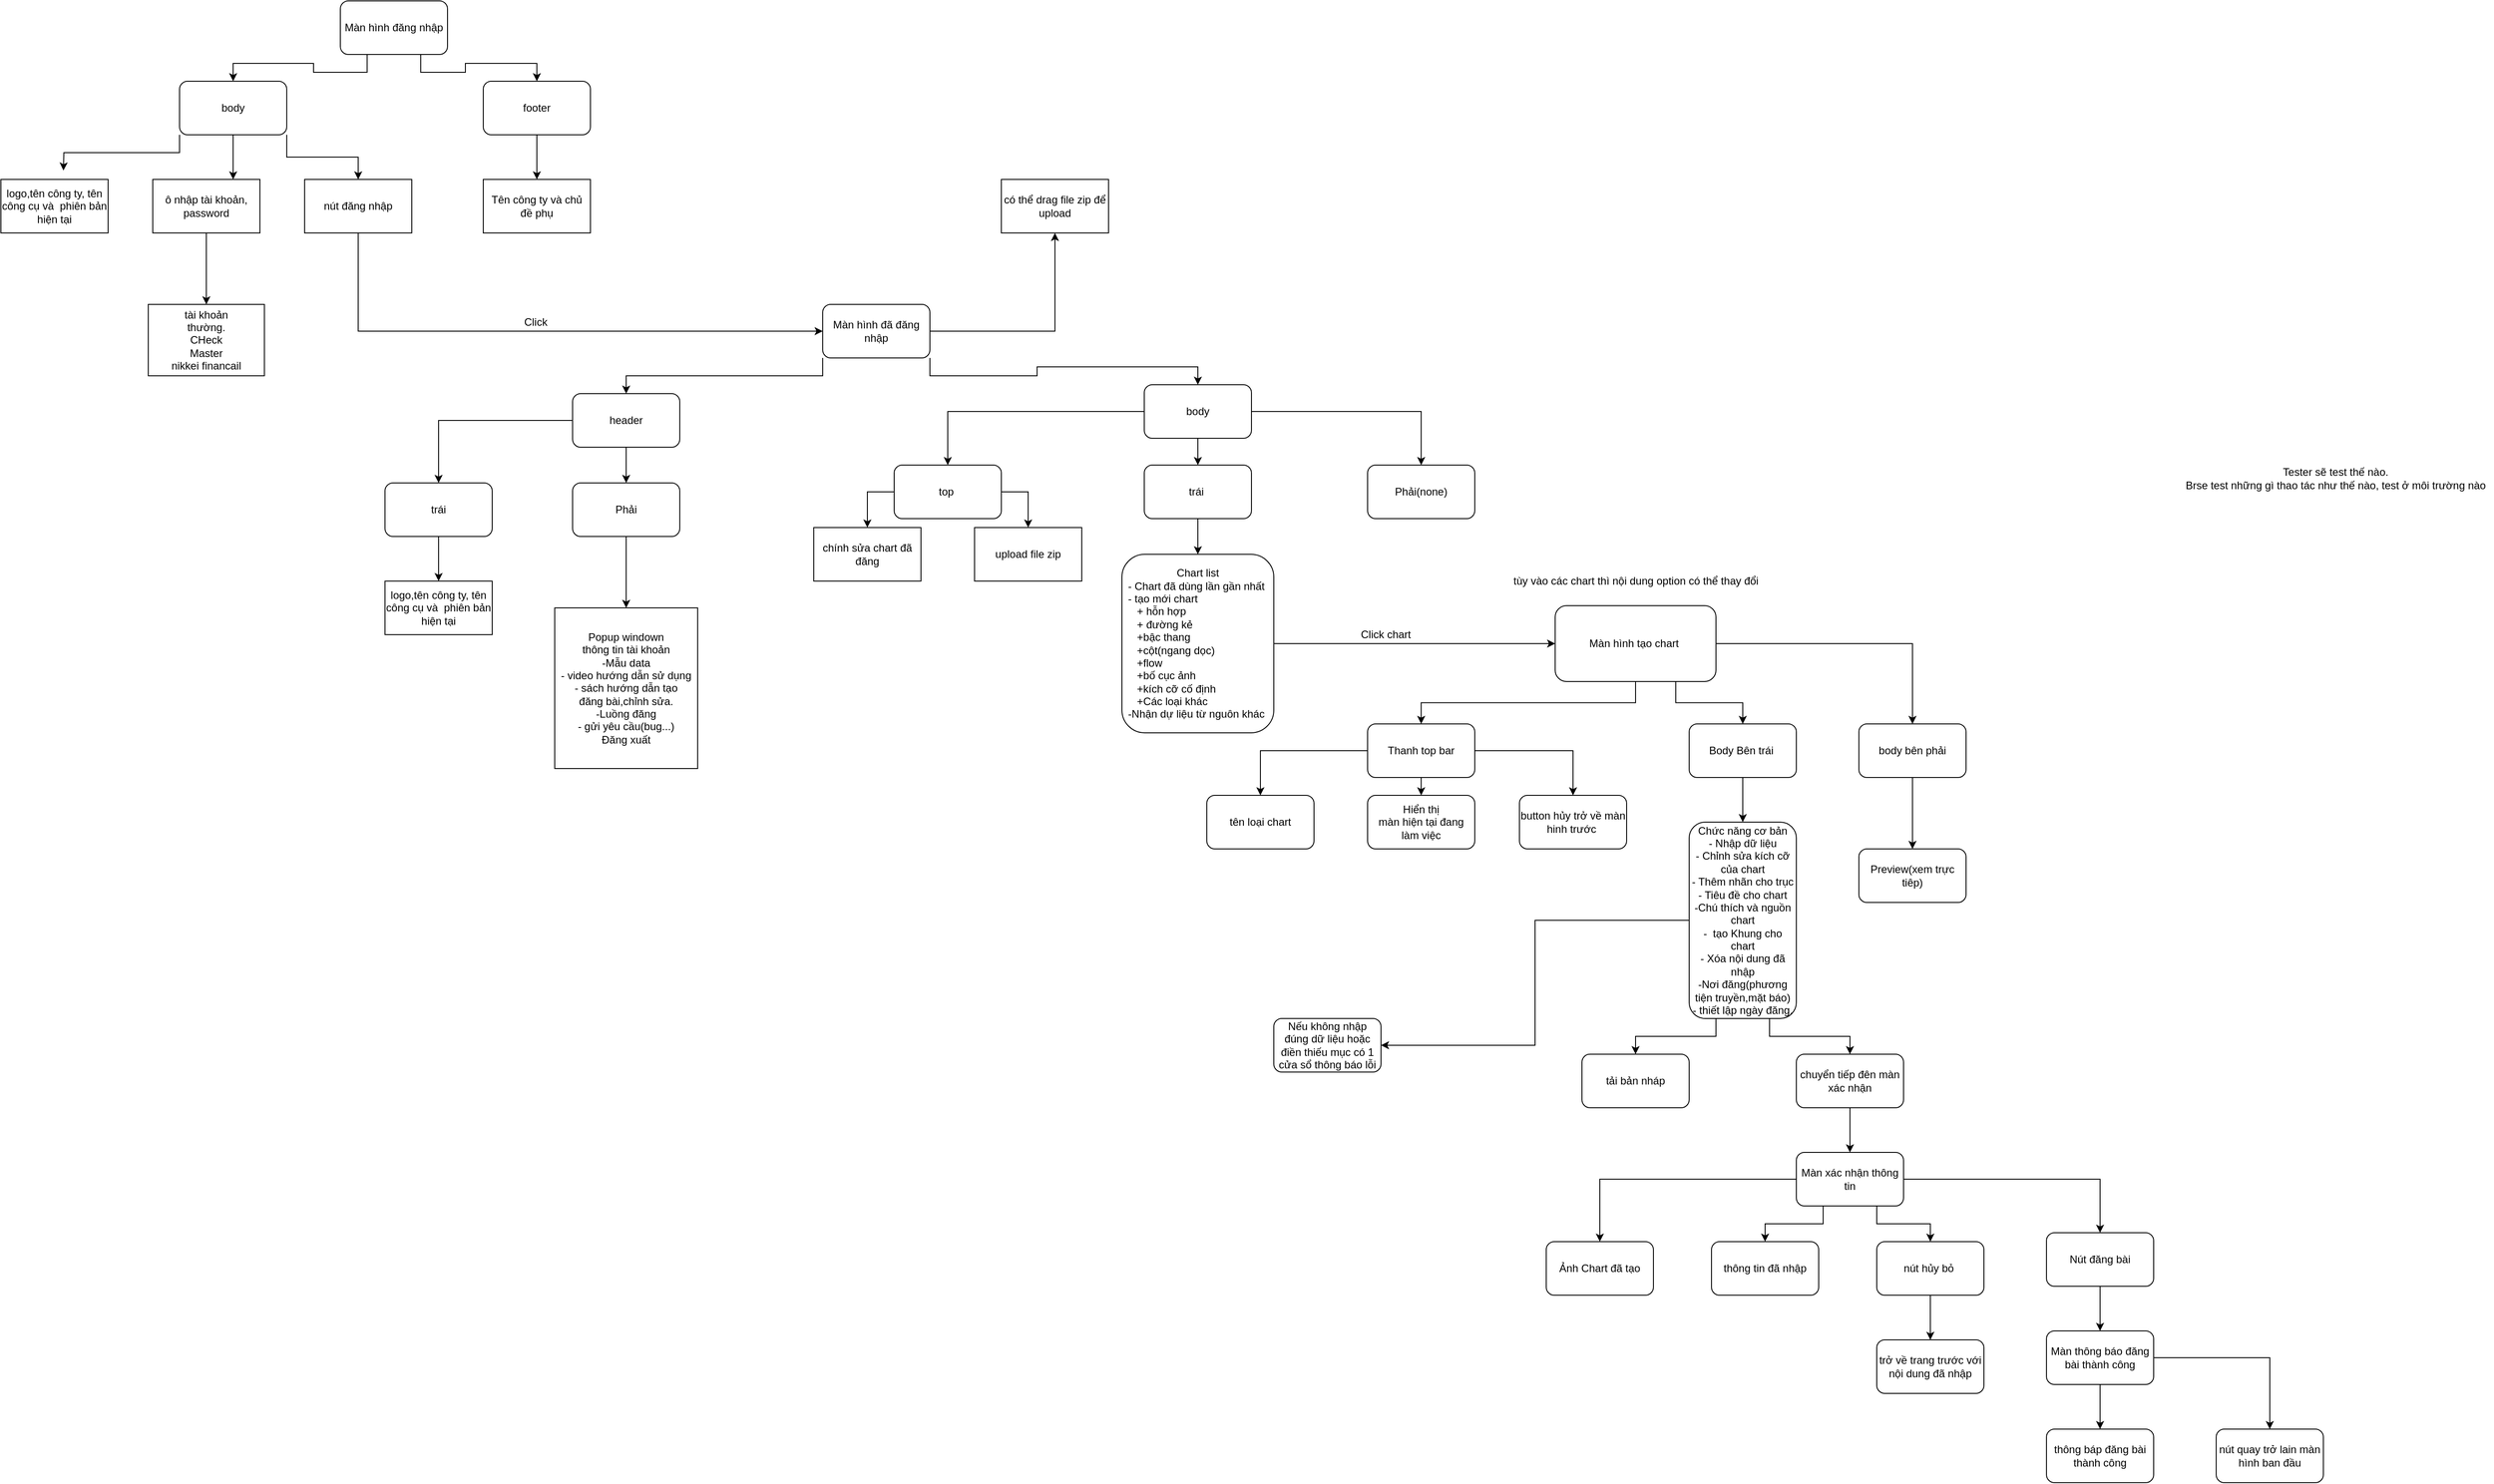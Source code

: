 <mxfile version="16.1.0" type="github">
  <diagram id="wEWe6ASCu-mpz_Zo6Pt4" name="Trang-1">
    <mxGraphModel dx="2620" dy="876" grid="1" gridSize="10" guides="1" tooltips="1" connect="1" arrows="1" fold="1" page="1" pageScale="1" pageWidth="1654" pageHeight="2336" math="0" shadow="0">
      <root>
        <mxCell id="0" />
        <mxCell id="1" parent="0" />
        <mxCell id="6SglusQk5Thcz1CNx7Nq-13" style="edgeStyle=orthogonalEdgeStyle;rounded=0;orthogonalLoop=1;jettySize=auto;html=1;exitX=0.25;exitY=1;exitDx=0;exitDy=0;entryX=0.5;entryY=0;entryDx=0;entryDy=0;" edge="1" parent="1" source="6SglusQk5Thcz1CNx7Nq-1" target="6SglusQk5Thcz1CNx7Nq-6">
          <mxGeometry relative="1" as="geometry" />
        </mxCell>
        <mxCell id="6SglusQk5Thcz1CNx7Nq-14" style="edgeStyle=orthogonalEdgeStyle;rounded=0;orthogonalLoop=1;jettySize=auto;html=1;exitX=0.75;exitY=1;exitDx=0;exitDy=0;entryX=0.5;entryY=0;entryDx=0;entryDy=0;" edge="1" parent="1" source="6SglusQk5Thcz1CNx7Nq-1" target="6SglusQk5Thcz1CNx7Nq-7">
          <mxGeometry relative="1" as="geometry" />
        </mxCell>
        <mxCell id="6SglusQk5Thcz1CNx7Nq-1" value="Màn hình đăng nhập" style="rounded=1;whiteSpace=wrap;html=1;" vertex="1" parent="1">
          <mxGeometry x="-1210" y="90" width="120" height="60" as="geometry" />
        </mxCell>
        <mxCell id="6SglusQk5Thcz1CNx7Nq-24" style="edgeStyle=orthogonalEdgeStyle;rounded=0;orthogonalLoop=1;jettySize=auto;html=1;exitX=0;exitY=1;exitDx=0;exitDy=0;entryX=0.5;entryY=0;entryDx=0;entryDy=0;" edge="1" parent="1" source="6SglusQk5Thcz1CNx7Nq-2" target="6SglusQk5Thcz1CNx7Nq-22">
          <mxGeometry relative="1" as="geometry" />
        </mxCell>
        <mxCell id="6SglusQk5Thcz1CNx7Nq-25" style="edgeStyle=orthogonalEdgeStyle;rounded=0;orthogonalLoop=1;jettySize=auto;html=1;exitX=1;exitY=1;exitDx=0;exitDy=0;entryX=0.5;entryY=0;entryDx=0;entryDy=0;" edge="1" parent="1" source="6SglusQk5Thcz1CNx7Nq-2" target="6SglusQk5Thcz1CNx7Nq-23">
          <mxGeometry relative="1" as="geometry" />
        </mxCell>
        <mxCell id="6SglusQk5Thcz1CNx7Nq-60" value="" style="edgeStyle=orthogonalEdgeStyle;rounded=0;orthogonalLoop=1;jettySize=auto;html=1;entryX=0.5;entryY=1;entryDx=0;entryDy=0;" edge="1" parent="1" source="6SglusQk5Thcz1CNx7Nq-2" target="6SglusQk5Thcz1CNx7Nq-61">
          <mxGeometry relative="1" as="geometry">
            <mxPoint x="-420.0" y="460" as="targetPoint" />
          </mxGeometry>
        </mxCell>
        <mxCell id="6SglusQk5Thcz1CNx7Nq-2" value="Màn hình đã đăng nhập" style="rounded=1;whiteSpace=wrap;html=1;" vertex="1" parent="1">
          <mxGeometry x="-670" y="430" width="120" height="60" as="geometry" />
        </mxCell>
        <mxCell id="6SglusQk5Thcz1CNx7Nq-34" value="" style="edgeStyle=orthogonalEdgeStyle;rounded=0;orthogonalLoop=1;jettySize=auto;html=1;" edge="1" parent="1" source="6SglusQk5Thcz1CNx7Nq-4" target="6SglusQk5Thcz1CNx7Nq-33">
          <mxGeometry relative="1" as="geometry" />
        </mxCell>
        <mxCell id="6SglusQk5Thcz1CNx7Nq-4" value="ô nhập tài khoản, password" style="whiteSpace=wrap;html=1;" vertex="1" parent="1">
          <mxGeometry x="-1420" y="290" width="120" height="60" as="geometry" />
        </mxCell>
        <mxCell id="6SglusQk5Thcz1CNx7Nq-5" value="logo,tên công ty, tên công cụ và&amp;nbsp; phiên bản hiện tại" style="whiteSpace=wrap;html=1;" vertex="1" parent="1">
          <mxGeometry x="-1590" y="290" width="120" height="60" as="geometry" />
        </mxCell>
        <mxCell id="6SglusQk5Thcz1CNx7Nq-18" style="edgeStyle=orthogonalEdgeStyle;rounded=0;orthogonalLoop=1;jettySize=auto;html=1;exitX=0;exitY=1;exitDx=0;exitDy=0;" edge="1" parent="1" source="6SglusQk5Thcz1CNx7Nq-6">
          <mxGeometry relative="1" as="geometry">
            <mxPoint x="-1520.0" y="280" as="targetPoint" />
          </mxGeometry>
        </mxCell>
        <mxCell id="6SglusQk5Thcz1CNx7Nq-19" style="edgeStyle=orthogonalEdgeStyle;rounded=0;orthogonalLoop=1;jettySize=auto;html=1;exitX=0.5;exitY=1;exitDx=0;exitDy=0;entryX=0.75;entryY=0;entryDx=0;entryDy=0;" edge="1" parent="1" source="6SglusQk5Thcz1CNx7Nq-6" target="6SglusQk5Thcz1CNx7Nq-4">
          <mxGeometry relative="1" as="geometry" />
        </mxCell>
        <mxCell id="6SglusQk5Thcz1CNx7Nq-20" style="edgeStyle=orthogonalEdgeStyle;rounded=0;orthogonalLoop=1;jettySize=auto;html=1;exitX=1;exitY=1;exitDx=0;exitDy=0;entryX=0.5;entryY=0;entryDx=0;entryDy=0;" edge="1" parent="1" source="6SglusQk5Thcz1CNx7Nq-6" target="6SglusQk5Thcz1CNx7Nq-9">
          <mxGeometry relative="1" as="geometry" />
        </mxCell>
        <mxCell id="6SglusQk5Thcz1CNx7Nq-6" value="body" style="rounded=1;whiteSpace=wrap;html=1;" vertex="1" parent="1">
          <mxGeometry x="-1390" y="180" width="120" height="60" as="geometry" />
        </mxCell>
        <mxCell id="6SglusQk5Thcz1CNx7Nq-15" style="edgeStyle=orthogonalEdgeStyle;rounded=0;orthogonalLoop=1;jettySize=auto;html=1;exitX=0.5;exitY=1;exitDx=0;exitDy=0;entryX=0.5;entryY=0;entryDx=0;entryDy=0;" edge="1" parent="1" source="6SglusQk5Thcz1CNx7Nq-7" target="6SglusQk5Thcz1CNx7Nq-10">
          <mxGeometry relative="1" as="geometry" />
        </mxCell>
        <mxCell id="6SglusQk5Thcz1CNx7Nq-7" value="footer" style="rounded=1;whiteSpace=wrap;html=1;" vertex="1" parent="1">
          <mxGeometry x="-1050" y="180" width="120" height="60" as="geometry" />
        </mxCell>
        <mxCell id="6SglusQk5Thcz1CNx7Nq-46" style="edgeStyle=orthogonalEdgeStyle;rounded=0;orthogonalLoop=1;jettySize=auto;html=1;exitX=0.5;exitY=1;exitDx=0;exitDy=0;entryX=0;entryY=0.5;entryDx=0;entryDy=0;" edge="1" parent="1" source="6SglusQk5Thcz1CNx7Nq-9" target="6SglusQk5Thcz1CNx7Nq-2">
          <mxGeometry relative="1" as="geometry" />
        </mxCell>
        <mxCell id="6SglusQk5Thcz1CNx7Nq-9" value="nút đăng nhập" style="whiteSpace=wrap;html=1;" vertex="1" parent="1">
          <mxGeometry x="-1250" y="290" width="120" height="60" as="geometry" />
        </mxCell>
        <mxCell id="6SglusQk5Thcz1CNx7Nq-10" value="Tên công ty và chủ đề phụ" style="whiteSpace=wrap;html=1;" vertex="1" parent="1">
          <mxGeometry x="-1050" y="290" width="120" height="60" as="geometry" />
        </mxCell>
        <mxCell id="6SglusQk5Thcz1CNx7Nq-35" style="edgeStyle=orthogonalEdgeStyle;rounded=0;orthogonalLoop=1;jettySize=auto;html=1;exitX=0;exitY=0.5;exitDx=0;exitDy=0;entryX=0.5;entryY=0;entryDx=0;entryDy=0;" edge="1" parent="1" source="6SglusQk5Thcz1CNx7Nq-22" target="6SglusQk5Thcz1CNx7Nq-29">
          <mxGeometry relative="1" as="geometry" />
        </mxCell>
        <mxCell id="6SglusQk5Thcz1CNx7Nq-36" style="edgeStyle=orthogonalEdgeStyle;rounded=0;orthogonalLoop=1;jettySize=auto;html=1;exitX=0.5;exitY=1;exitDx=0;exitDy=0;entryX=0.5;entryY=0;entryDx=0;entryDy=0;" edge="1" parent="1" source="6SglusQk5Thcz1CNx7Nq-22" target="6SglusQk5Thcz1CNx7Nq-30">
          <mxGeometry relative="1" as="geometry" />
        </mxCell>
        <mxCell id="6SglusQk5Thcz1CNx7Nq-22" value="header" style="rounded=1;whiteSpace=wrap;html=1;" vertex="1" parent="1">
          <mxGeometry x="-950" y="530" width="120" height="60" as="geometry" />
        </mxCell>
        <mxCell id="6SglusQk5Thcz1CNx7Nq-49" value="" style="edgeStyle=orthogonalEdgeStyle;rounded=0;orthogonalLoop=1;jettySize=auto;html=1;" edge="1" parent="1" source="6SglusQk5Thcz1CNx7Nq-23" target="6SglusQk5Thcz1CNx7Nq-48">
          <mxGeometry relative="1" as="geometry" />
        </mxCell>
        <mxCell id="6SglusQk5Thcz1CNx7Nq-53" style="edgeStyle=orthogonalEdgeStyle;rounded=0;orthogonalLoop=1;jettySize=auto;html=1;exitX=0.5;exitY=1;exitDx=0;exitDy=0;entryX=0.5;entryY=0;entryDx=0;entryDy=0;" edge="1" parent="1" source="6SglusQk5Thcz1CNx7Nq-23" target="6SglusQk5Thcz1CNx7Nq-47">
          <mxGeometry relative="1" as="geometry" />
        </mxCell>
        <mxCell id="6SglusQk5Thcz1CNx7Nq-54" style="edgeStyle=orthogonalEdgeStyle;rounded=0;orthogonalLoop=1;jettySize=auto;html=1;exitX=0;exitY=0.5;exitDx=0;exitDy=0;entryX=0.5;entryY=0;entryDx=0;entryDy=0;" edge="1" parent="1" source="6SglusQk5Thcz1CNx7Nq-23" target="6SglusQk5Thcz1CNx7Nq-31">
          <mxGeometry relative="1" as="geometry" />
        </mxCell>
        <mxCell id="6SglusQk5Thcz1CNx7Nq-23" value="body" style="rounded=1;whiteSpace=wrap;html=1;" vertex="1" parent="1">
          <mxGeometry x="-310" y="520" width="120" height="60" as="geometry" />
        </mxCell>
        <mxCell id="6SglusQk5Thcz1CNx7Nq-28" value="logo,tên công ty, tên công cụ và&amp;nbsp; phiên bản hiện tại" style="whiteSpace=wrap;html=1;" vertex="1" parent="1">
          <mxGeometry x="-1160" y="740" width="120" height="60" as="geometry" />
        </mxCell>
        <mxCell id="6SglusQk5Thcz1CNx7Nq-38" style="edgeStyle=orthogonalEdgeStyle;rounded=0;orthogonalLoop=1;jettySize=auto;html=1;exitX=0.5;exitY=1;exitDx=0;exitDy=0;entryX=0.5;entryY=0;entryDx=0;entryDy=0;" edge="1" parent="1" source="6SglusQk5Thcz1CNx7Nq-29" target="6SglusQk5Thcz1CNx7Nq-28">
          <mxGeometry relative="1" as="geometry" />
        </mxCell>
        <mxCell id="6SglusQk5Thcz1CNx7Nq-29" value="trái" style="rounded=1;whiteSpace=wrap;html=1;" vertex="1" parent="1">
          <mxGeometry x="-1160" y="630" width="120" height="60" as="geometry" />
        </mxCell>
        <mxCell id="6SglusQk5Thcz1CNx7Nq-39" style="edgeStyle=orthogonalEdgeStyle;rounded=0;orthogonalLoop=1;jettySize=auto;html=1;exitX=0.5;exitY=1;exitDx=0;exitDy=0;" edge="1" parent="1" source="6SglusQk5Thcz1CNx7Nq-30" target="6SglusQk5Thcz1CNx7Nq-32">
          <mxGeometry relative="1" as="geometry" />
        </mxCell>
        <mxCell id="6SglusQk5Thcz1CNx7Nq-30" value="Phải" style="rounded=1;whiteSpace=wrap;html=1;" vertex="1" parent="1">
          <mxGeometry x="-950" y="630" width="120" height="60" as="geometry" />
        </mxCell>
        <mxCell id="6SglusQk5Thcz1CNx7Nq-56" style="edgeStyle=orthogonalEdgeStyle;rounded=0;orthogonalLoop=1;jettySize=auto;html=1;exitX=0;exitY=0.5;exitDx=0;exitDy=0;entryX=0.5;entryY=0;entryDx=0;entryDy=0;" edge="1" parent="1" source="6SglusQk5Thcz1CNx7Nq-31" target="6SglusQk5Thcz1CNx7Nq-40">
          <mxGeometry relative="1" as="geometry" />
        </mxCell>
        <mxCell id="6SglusQk5Thcz1CNx7Nq-57" style="edgeStyle=orthogonalEdgeStyle;rounded=0;orthogonalLoop=1;jettySize=auto;html=1;exitX=1;exitY=0.5;exitDx=0;exitDy=0;entryX=0.5;entryY=0;entryDx=0;entryDy=0;" edge="1" parent="1" source="6SglusQk5Thcz1CNx7Nq-31" target="6SglusQk5Thcz1CNx7Nq-41">
          <mxGeometry relative="1" as="geometry" />
        </mxCell>
        <mxCell id="6SglusQk5Thcz1CNx7Nq-31" value="top&amp;nbsp;" style="rounded=1;whiteSpace=wrap;html=1;" vertex="1" parent="1">
          <mxGeometry x="-590" y="610" width="120" height="60" as="geometry" />
        </mxCell>
        <mxCell id="6SglusQk5Thcz1CNx7Nq-32" value="Popup windown&lt;br&gt;thông tin tài khoản&lt;br&gt;-Mẫu data&lt;br&gt;- video hướng dẫn sử dụng&lt;br&gt;- sách hướng dẫn tạo&lt;br&gt;đăng bài,chỉnh sửa.&lt;br&gt;-Luồng đăng&lt;br&gt;- gửi yêu cầu(bug...)&lt;br&gt;Đăng xuất" style="whiteSpace=wrap;html=1;" vertex="1" parent="1">
          <mxGeometry x="-970" y="770" width="160" height="180" as="geometry" />
        </mxCell>
        <mxCell id="6SglusQk5Thcz1CNx7Nq-33" value="tài khoản&lt;br&gt;thường.&lt;br&gt;CHeck&lt;br&gt;Master&lt;br&gt;nikkei financail&lt;br&gt;" style="whiteSpace=wrap;html=1;" vertex="1" parent="1">
          <mxGeometry x="-1425" y="430" width="130" height="80" as="geometry" />
        </mxCell>
        <mxCell id="6SglusQk5Thcz1CNx7Nq-40" value="chính sửa chart đã đăng" style="whiteSpace=wrap;html=1;" vertex="1" parent="1">
          <mxGeometry x="-680" y="680" width="120" height="60" as="geometry" />
        </mxCell>
        <mxCell id="6SglusQk5Thcz1CNx7Nq-41" value="upload file zip" style="whiteSpace=wrap;html=1;" vertex="1" parent="1">
          <mxGeometry x="-500" y="680" width="120" height="60" as="geometry" />
        </mxCell>
        <mxCell id="6SglusQk5Thcz1CNx7Nq-66" style="edgeStyle=orthogonalEdgeStyle;rounded=0;orthogonalLoop=1;jettySize=auto;html=1;exitX=0.5;exitY=1;exitDx=0;exitDy=0;" edge="1" parent="1" source="6SglusQk5Thcz1CNx7Nq-47">
          <mxGeometry relative="1" as="geometry">
            <mxPoint x="-250" y="710" as="targetPoint" />
          </mxGeometry>
        </mxCell>
        <mxCell id="6SglusQk5Thcz1CNx7Nq-47" value="trái&amp;nbsp;" style="rounded=1;whiteSpace=wrap;html=1;" vertex="1" parent="1">
          <mxGeometry x="-310" y="610" width="120" height="60" as="geometry" />
        </mxCell>
        <mxCell id="6SglusQk5Thcz1CNx7Nq-48" value="Phải(none)" style="whiteSpace=wrap;html=1;rounded=1;" vertex="1" parent="1">
          <mxGeometry x="-60" y="610" width="120" height="60" as="geometry" />
        </mxCell>
        <mxCell id="6SglusQk5Thcz1CNx7Nq-72" value="" style="edgeStyle=orthogonalEdgeStyle;rounded=0;orthogonalLoop=1;jettySize=auto;html=1;" edge="1" parent="1" source="6SglusQk5Thcz1CNx7Nq-52" target="6SglusQk5Thcz1CNx7Nq-71">
          <mxGeometry relative="1" as="geometry" />
        </mxCell>
        <mxCell id="6SglusQk5Thcz1CNx7Nq-52" value="Chart list&lt;br&gt;&lt;div style=&quot;text-align: left&quot;&gt;&lt;span&gt;- Chart đã dùng lần gần nhất&lt;/span&gt;&lt;/div&gt;&lt;div style=&quot;text-align: left&quot;&gt;&lt;span&gt;- tạo mới chart&lt;/span&gt;&lt;/div&gt;&lt;div style=&quot;text-align: left&quot;&gt;&lt;span&gt;&amp;nbsp; &amp;nbsp;+ hỗn hợp&lt;/span&gt;&lt;/div&gt;&lt;div style=&quot;text-align: left&quot;&gt;&lt;span&gt;&amp;nbsp; &amp;nbsp;+ đường kẻ&lt;/span&gt;&lt;/div&gt;&lt;div style=&quot;text-align: left&quot;&gt;&lt;span&gt;&amp;nbsp; &amp;nbsp;+bậc thang&lt;/span&gt;&lt;/div&gt;&lt;div style=&quot;text-align: left&quot;&gt;&lt;span&gt;&amp;nbsp; &amp;nbsp;+cột(ngang dọc)&lt;/span&gt;&lt;/div&gt;&lt;div style=&quot;text-align: left&quot;&gt;&lt;span&gt;&amp;nbsp; &amp;nbsp;+flow&lt;/span&gt;&lt;/div&gt;&lt;div style=&quot;text-align: left&quot;&gt;&lt;span&gt;&amp;nbsp; &amp;nbsp;+bố cục ảnh&lt;/span&gt;&lt;/div&gt;&lt;div style=&quot;text-align: left&quot;&gt;&lt;span&gt;&amp;nbsp; &amp;nbsp;+kích cỡ cố định&lt;/span&gt;&lt;/div&gt;&lt;div style=&quot;text-align: left&quot;&gt;&lt;span&gt;&amp;nbsp; &amp;nbsp;+Các loại khác&lt;/span&gt;&lt;/div&gt;&lt;div style=&quot;text-align: left&quot;&gt;&lt;span&gt;-Nhận dự liệu từ nguôn khác&amp;nbsp;&lt;/span&gt;&lt;/div&gt;" style="rounded=1;whiteSpace=wrap;html=1;" vertex="1" parent="1">
          <mxGeometry x="-335" y="710" width="170" height="200" as="geometry" />
        </mxCell>
        <mxCell id="6SglusQk5Thcz1CNx7Nq-61" value="có thể drag file zip để upload" style="whiteSpace=wrap;html=1;" vertex="1" parent="1">
          <mxGeometry x="-470" y="290" width="120" height="60" as="geometry" />
        </mxCell>
        <mxCell id="6SglusQk5Thcz1CNx7Nq-84" style="edgeStyle=orthogonalEdgeStyle;rounded=0;orthogonalLoop=1;jettySize=auto;html=1;exitX=0.5;exitY=1;exitDx=0;exitDy=0;entryX=0.5;entryY=0;entryDx=0;entryDy=0;" edge="1" parent="1" source="6SglusQk5Thcz1CNx7Nq-71" target="6SglusQk5Thcz1CNx7Nq-82">
          <mxGeometry relative="1" as="geometry" />
        </mxCell>
        <mxCell id="6SglusQk5Thcz1CNx7Nq-96" style="edgeStyle=orthogonalEdgeStyle;rounded=0;orthogonalLoop=1;jettySize=auto;html=1;exitX=0.75;exitY=1;exitDx=0;exitDy=0;" edge="1" parent="1" source="6SglusQk5Thcz1CNx7Nq-71" target="6SglusQk5Thcz1CNx7Nq-93">
          <mxGeometry relative="1" as="geometry" />
        </mxCell>
        <mxCell id="6SglusQk5Thcz1CNx7Nq-98" style="edgeStyle=orthogonalEdgeStyle;rounded=0;orthogonalLoop=1;jettySize=auto;html=1;exitX=1;exitY=0.5;exitDx=0;exitDy=0;entryX=0.5;entryY=0;entryDx=0;entryDy=0;" edge="1" parent="1" source="6SglusQk5Thcz1CNx7Nq-71" target="6SglusQk5Thcz1CNx7Nq-97">
          <mxGeometry relative="1" as="geometry" />
        </mxCell>
        <mxCell id="6SglusQk5Thcz1CNx7Nq-71" value="Màn hình tạo chart&amp;nbsp;" style="whiteSpace=wrap;html=1;rounded=1;" vertex="1" parent="1">
          <mxGeometry x="150" y="767.5" width="180" height="85" as="geometry" />
        </mxCell>
        <mxCell id="6SglusQk5Thcz1CNx7Nq-73" value="Click&amp;nbsp;" style="text;html=1;align=center;verticalAlign=middle;resizable=0;points=[];autosize=1;strokeColor=none;fillColor=none;" vertex="1" parent="1">
          <mxGeometry x="-1010" y="440" width="40" height="20" as="geometry" />
        </mxCell>
        <mxCell id="6SglusQk5Thcz1CNx7Nq-74" value="Click chart" style="text;html=1;align=center;verticalAlign=middle;resizable=0;points=[];autosize=1;strokeColor=none;fillColor=none;" vertex="1" parent="1">
          <mxGeometry x="-75" y="790" width="70" height="20" as="geometry" />
        </mxCell>
        <mxCell id="6SglusQk5Thcz1CNx7Nq-103" style="edgeStyle=orthogonalEdgeStyle;rounded=0;orthogonalLoop=1;jettySize=auto;html=1;exitX=0.25;exitY=1;exitDx=0;exitDy=0;entryX=0.5;entryY=0;entryDx=0;entryDy=0;" edge="1" parent="1" source="6SglusQk5Thcz1CNx7Nq-76" target="6SglusQk5Thcz1CNx7Nq-101">
          <mxGeometry relative="1" as="geometry" />
        </mxCell>
        <mxCell id="6SglusQk5Thcz1CNx7Nq-104" style="edgeStyle=orthogonalEdgeStyle;rounded=0;orthogonalLoop=1;jettySize=auto;html=1;exitX=0.75;exitY=1;exitDx=0;exitDy=0;" edge="1" parent="1" source="6SglusQk5Thcz1CNx7Nq-76" target="6SglusQk5Thcz1CNx7Nq-102">
          <mxGeometry relative="1" as="geometry" />
        </mxCell>
        <mxCell id="6SglusQk5Thcz1CNx7Nq-106" value="" style="edgeStyle=orthogonalEdgeStyle;rounded=0;orthogonalLoop=1;jettySize=auto;html=1;" edge="1" parent="1" source="6SglusQk5Thcz1CNx7Nq-76" target="6SglusQk5Thcz1CNx7Nq-105">
          <mxGeometry relative="1" as="geometry" />
        </mxCell>
        <mxCell id="6SglusQk5Thcz1CNx7Nq-76" value="Chức năng cơ bản&lt;br&gt;- Nhập dữ liệu&lt;br&gt;- Chỉnh sửa kích cỡ của chart&lt;br&gt;- Thêm nhãn cho trục&lt;br&gt;- Tiêu đề cho chart&lt;br&gt;-Chú thích và nguồn chart&lt;br&gt;-&amp;nbsp; tạo Khung cho chart&lt;br&gt;- Xóa nội dung đã nhập&lt;br&gt;-Nơi đăng(phương tiện truyền,mặt báo)&lt;br&gt;- thiết lập ngày đăng." style="rounded=1;whiteSpace=wrap;html=1;" vertex="1" parent="1">
          <mxGeometry x="300" y="1010" width="120" height="220" as="geometry" />
        </mxCell>
        <mxCell id="6SglusQk5Thcz1CNx7Nq-77" value="tùy vào các chart thì nội dung option có thể thay đổi" style="text;html=1;align=center;verticalAlign=middle;resizable=0;points=[];autosize=1;strokeColor=none;fillColor=none;" vertex="1" parent="1">
          <mxGeometry x="95" y="730" width="290" height="20" as="geometry" />
        </mxCell>
        <mxCell id="6SglusQk5Thcz1CNx7Nq-80" value="Tester sẽ test thế nào.&amp;nbsp;&lt;br&gt;Brse test những gì thao tác như thế nào, test ở môi trường nào&amp;nbsp;" style="text;html=1;align=center;verticalAlign=middle;resizable=0;points=[];autosize=1;strokeColor=none;fillColor=none;" vertex="1" parent="1">
          <mxGeometry x="850" y="610" width="350" height="30" as="geometry" />
        </mxCell>
        <mxCell id="6SglusQk5Thcz1CNx7Nq-88" style="edgeStyle=orthogonalEdgeStyle;rounded=0;orthogonalLoop=1;jettySize=auto;html=1;exitX=0.5;exitY=1;exitDx=0;exitDy=0;entryX=0.5;entryY=0;entryDx=0;entryDy=0;" edge="1" parent="1" source="6SglusQk5Thcz1CNx7Nq-82" target="6SglusQk5Thcz1CNx7Nq-86">
          <mxGeometry relative="1" as="geometry" />
        </mxCell>
        <mxCell id="6SglusQk5Thcz1CNx7Nq-89" style="edgeStyle=orthogonalEdgeStyle;rounded=0;orthogonalLoop=1;jettySize=auto;html=1;exitX=0;exitY=0.5;exitDx=0;exitDy=0;entryX=0.5;entryY=0;entryDx=0;entryDy=0;" edge="1" parent="1" source="6SglusQk5Thcz1CNx7Nq-82" target="6SglusQk5Thcz1CNx7Nq-85">
          <mxGeometry relative="1" as="geometry" />
        </mxCell>
        <mxCell id="6SglusQk5Thcz1CNx7Nq-90" style="edgeStyle=orthogonalEdgeStyle;rounded=0;orthogonalLoop=1;jettySize=auto;html=1;exitX=1;exitY=0.5;exitDx=0;exitDy=0;entryX=0.5;entryY=0;entryDx=0;entryDy=0;" edge="1" parent="1" source="6SglusQk5Thcz1CNx7Nq-82" target="6SglusQk5Thcz1CNx7Nq-87">
          <mxGeometry relative="1" as="geometry" />
        </mxCell>
        <mxCell id="6SglusQk5Thcz1CNx7Nq-82" value="Thanh top bar" style="rounded=1;whiteSpace=wrap;html=1;" vertex="1" parent="1">
          <mxGeometry x="-60" y="900" width="120" height="60" as="geometry" />
        </mxCell>
        <mxCell id="6SglusQk5Thcz1CNx7Nq-85" value="tên loại chart" style="rounded=1;whiteSpace=wrap;html=1;" vertex="1" parent="1">
          <mxGeometry x="-240" y="980" width="120" height="60" as="geometry" />
        </mxCell>
        <mxCell id="6SglusQk5Thcz1CNx7Nq-86" value="Hiển thị&lt;br&gt;màn hiện tại đang làm việc" style="rounded=1;whiteSpace=wrap;html=1;" vertex="1" parent="1">
          <mxGeometry x="-60" y="980" width="120" height="60" as="geometry" />
        </mxCell>
        <mxCell id="6SglusQk5Thcz1CNx7Nq-87" value="button hủy trở về màn hinh trước&amp;nbsp;" style="rounded=1;whiteSpace=wrap;html=1;" vertex="1" parent="1">
          <mxGeometry x="110" y="980" width="120" height="60" as="geometry" />
        </mxCell>
        <mxCell id="6SglusQk5Thcz1CNx7Nq-95" style="edgeStyle=orthogonalEdgeStyle;rounded=0;orthogonalLoop=1;jettySize=auto;html=1;exitX=0.5;exitY=1;exitDx=0;exitDy=0;entryX=0.5;entryY=0;entryDx=0;entryDy=0;" edge="1" parent="1" source="6SglusQk5Thcz1CNx7Nq-93" target="6SglusQk5Thcz1CNx7Nq-76">
          <mxGeometry relative="1" as="geometry" />
        </mxCell>
        <mxCell id="6SglusQk5Thcz1CNx7Nq-93" value="Body Bên trái&amp;nbsp;" style="rounded=1;whiteSpace=wrap;html=1;" vertex="1" parent="1">
          <mxGeometry x="300" y="900" width="120" height="60" as="geometry" />
        </mxCell>
        <mxCell id="6SglusQk5Thcz1CNx7Nq-100" value="" style="edgeStyle=orthogonalEdgeStyle;rounded=0;orthogonalLoop=1;jettySize=auto;html=1;" edge="1" parent="1" source="6SglusQk5Thcz1CNx7Nq-97" target="6SglusQk5Thcz1CNx7Nq-99">
          <mxGeometry relative="1" as="geometry" />
        </mxCell>
        <mxCell id="6SglusQk5Thcz1CNx7Nq-97" value="body bên phải" style="rounded=1;whiteSpace=wrap;html=1;" vertex="1" parent="1">
          <mxGeometry x="490" y="900" width="120" height="60" as="geometry" />
        </mxCell>
        <mxCell id="6SglusQk5Thcz1CNx7Nq-99" value="Preview(xem trực tiêp)" style="whiteSpace=wrap;html=1;rounded=1;" vertex="1" parent="1">
          <mxGeometry x="490" y="1040" width="120" height="60" as="geometry" />
        </mxCell>
        <mxCell id="6SglusQk5Thcz1CNx7Nq-101" value="tải bản nháp" style="rounded=1;whiteSpace=wrap;html=1;" vertex="1" parent="1">
          <mxGeometry x="180" y="1270" width="120" height="60" as="geometry" />
        </mxCell>
        <mxCell id="6SglusQk5Thcz1CNx7Nq-108" value="" style="edgeStyle=orthogonalEdgeStyle;rounded=0;orthogonalLoop=1;jettySize=auto;html=1;" edge="1" parent="1" source="6SglusQk5Thcz1CNx7Nq-102" target="6SglusQk5Thcz1CNx7Nq-107">
          <mxGeometry relative="1" as="geometry" />
        </mxCell>
        <mxCell id="6SglusQk5Thcz1CNx7Nq-102" value="chuyển tiếp đên màn xác nhận" style="rounded=1;whiteSpace=wrap;html=1;" vertex="1" parent="1">
          <mxGeometry x="420" y="1270" width="120" height="60" as="geometry" />
        </mxCell>
        <mxCell id="6SglusQk5Thcz1CNx7Nq-105" value="Nếu không nhập đúng dữ liệu hoặc điền thiếu mục có 1 cửa sổ thông báo lỗi" style="rounded=1;whiteSpace=wrap;html=1;" vertex="1" parent="1">
          <mxGeometry x="-165" y="1230" width="120" height="60" as="geometry" />
        </mxCell>
        <mxCell id="6SglusQk5Thcz1CNx7Nq-120" style="edgeStyle=orthogonalEdgeStyle;rounded=0;orthogonalLoop=1;jettySize=auto;html=1;exitX=0;exitY=0.5;exitDx=0;exitDy=0;entryX=0.5;entryY=0;entryDx=0;entryDy=0;" edge="1" parent="1" source="6SglusQk5Thcz1CNx7Nq-107" target="6SglusQk5Thcz1CNx7Nq-110">
          <mxGeometry relative="1" as="geometry" />
        </mxCell>
        <mxCell id="6SglusQk5Thcz1CNx7Nq-121" style="edgeStyle=orthogonalEdgeStyle;rounded=0;orthogonalLoop=1;jettySize=auto;html=1;exitX=0.25;exitY=1;exitDx=0;exitDy=0;entryX=0.5;entryY=0;entryDx=0;entryDy=0;" edge="1" parent="1" source="6SglusQk5Thcz1CNx7Nq-107" target="6SglusQk5Thcz1CNx7Nq-111">
          <mxGeometry relative="1" as="geometry" />
        </mxCell>
        <mxCell id="6SglusQk5Thcz1CNx7Nq-122" style="edgeStyle=orthogonalEdgeStyle;rounded=0;orthogonalLoop=1;jettySize=auto;html=1;exitX=0.75;exitY=1;exitDx=0;exitDy=0;entryX=0.5;entryY=0;entryDx=0;entryDy=0;" edge="1" parent="1" source="6SglusQk5Thcz1CNx7Nq-107" target="6SglusQk5Thcz1CNx7Nq-112">
          <mxGeometry relative="1" as="geometry" />
        </mxCell>
        <mxCell id="6SglusQk5Thcz1CNx7Nq-123" style="edgeStyle=orthogonalEdgeStyle;rounded=0;orthogonalLoop=1;jettySize=auto;html=1;exitX=1;exitY=0.5;exitDx=0;exitDy=0;entryX=0.5;entryY=0;entryDx=0;entryDy=0;" edge="1" parent="1" source="6SglusQk5Thcz1CNx7Nq-107" target="6SglusQk5Thcz1CNx7Nq-114">
          <mxGeometry relative="1" as="geometry" />
        </mxCell>
        <mxCell id="6SglusQk5Thcz1CNx7Nq-107" value="Màn xác nhận thông tin" style="whiteSpace=wrap;html=1;rounded=1;" vertex="1" parent="1">
          <mxGeometry x="420" y="1380" width="120" height="60" as="geometry" />
        </mxCell>
        <mxCell id="6SglusQk5Thcz1CNx7Nq-110" value="Ảnh Chart đã tạo" style="rounded=1;whiteSpace=wrap;html=1;" vertex="1" parent="1">
          <mxGeometry x="140" y="1480" width="120" height="60" as="geometry" />
        </mxCell>
        <mxCell id="6SglusQk5Thcz1CNx7Nq-111" value="thông tin đã nhập" style="rounded=1;whiteSpace=wrap;html=1;" vertex="1" parent="1">
          <mxGeometry x="325" y="1480" width="120" height="60" as="geometry" />
        </mxCell>
        <mxCell id="6SglusQk5Thcz1CNx7Nq-124" style="edgeStyle=orthogonalEdgeStyle;rounded=0;orthogonalLoop=1;jettySize=auto;html=1;exitX=0.5;exitY=1;exitDx=0;exitDy=0;entryX=0.5;entryY=0;entryDx=0;entryDy=0;" edge="1" parent="1" source="6SglusQk5Thcz1CNx7Nq-112" target="6SglusQk5Thcz1CNx7Nq-115">
          <mxGeometry relative="1" as="geometry" />
        </mxCell>
        <mxCell id="6SglusQk5Thcz1CNx7Nq-112" value="nút hủy bỏ&amp;nbsp;" style="rounded=1;whiteSpace=wrap;html=1;" vertex="1" parent="1">
          <mxGeometry x="510" y="1480" width="120" height="60" as="geometry" />
        </mxCell>
        <mxCell id="6SglusQk5Thcz1CNx7Nq-117" value="" style="edgeStyle=orthogonalEdgeStyle;rounded=0;orthogonalLoop=1;jettySize=auto;html=1;" edge="1" parent="1" source="6SglusQk5Thcz1CNx7Nq-114" target="6SglusQk5Thcz1CNx7Nq-116">
          <mxGeometry relative="1" as="geometry" />
        </mxCell>
        <mxCell id="6SglusQk5Thcz1CNx7Nq-114" value="Nút đăng bài" style="rounded=1;whiteSpace=wrap;html=1;" vertex="1" parent="1">
          <mxGeometry x="700" y="1470" width="120" height="60" as="geometry" />
        </mxCell>
        <mxCell id="6SglusQk5Thcz1CNx7Nq-115" value="trở về trang trước với nội dung đã nhập" style="rounded=1;whiteSpace=wrap;html=1;" vertex="1" parent="1">
          <mxGeometry x="510" y="1590" width="120" height="60" as="geometry" />
        </mxCell>
        <mxCell id="6SglusQk5Thcz1CNx7Nq-119" style="edgeStyle=orthogonalEdgeStyle;rounded=0;orthogonalLoop=1;jettySize=auto;html=1;exitX=0.5;exitY=1;exitDx=0;exitDy=0;entryX=0.5;entryY=0;entryDx=0;entryDy=0;" edge="1" parent="1" source="6SglusQk5Thcz1CNx7Nq-116" target="6SglusQk5Thcz1CNx7Nq-118">
          <mxGeometry relative="1" as="geometry" />
        </mxCell>
        <mxCell id="6SglusQk5Thcz1CNx7Nq-127" value="" style="edgeStyle=orthogonalEdgeStyle;rounded=0;orthogonalLoop=1;jettySize=auto;html=1;" edge="1" parent="1" source="6SglusQk5Thcz1CNx7Nq-116" target="6SglusQk5Thcz1CNx7Nq-126">
          <mxGeometry relative="1" as="geometry" />
        </mxCell>
        <mxCell id="6SglusQk5Thcz1CNx7Nq-116" value="Màn thông báo đăng bài thành công" style="whiteSpace=wrap;html=1;rounded=1;" vertex="1" parent="1">
          <mxGeometry x="700" y="1580" width="120" height="60" as="geometry" />
        </mxCell>
        <mxCell id="6SglusQk5Thcz1CNx7Nq-118" value="thông báp đăng bài thành công" style="rounded=1;whiteSpace=wrap;html=1;" vertex="1" parent="1">
          <mxGeometry x="700" y="1690" width="120" height="60" as="geometry" />
        </mxCell>
        <mxCell id="6SglusQk5Thcz1CNx7Nq-126" value="nút quay trở lain màn hình ban đầu" style="whiteSpace=wrap;html=1;rounded=1;" vertex="1" parent="1">
          <mxGeometry x="890" y="1690" width="120" height="60" as="geometry" />
        </mxCell>
      </root>
    </mxGraphModel>
  </diagram>
</mxfile>
